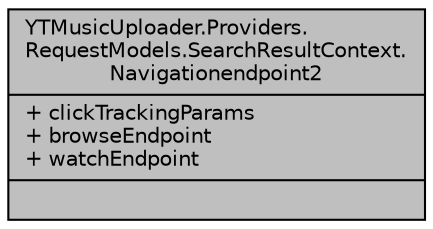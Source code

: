 digraph "YTMusicUploader.Providers.RequestModels.SearchResultContext.Navigationendpoint2"
{
 // LATEX_PDF_SIZE
  edge [fontname="Helvetica",fontsize="10",labelfontname="Helvetica",labelfontsize="10"];
  node [fontname="Helvetica",fontsize="10",shape=record];
  Node1 [label="{YTMusicUploader.Providers.\lRequestModels.SearchResultContext.\lNavigationendpoint2\n|+ clickTrackingParams\l+ browseEndpoint\l+ watchEndpoint\l|}",height=0.2,width=0.4,color="black", fillcolor="grey75", style="filled", fontcolor="black",tooltip=" "];
}
